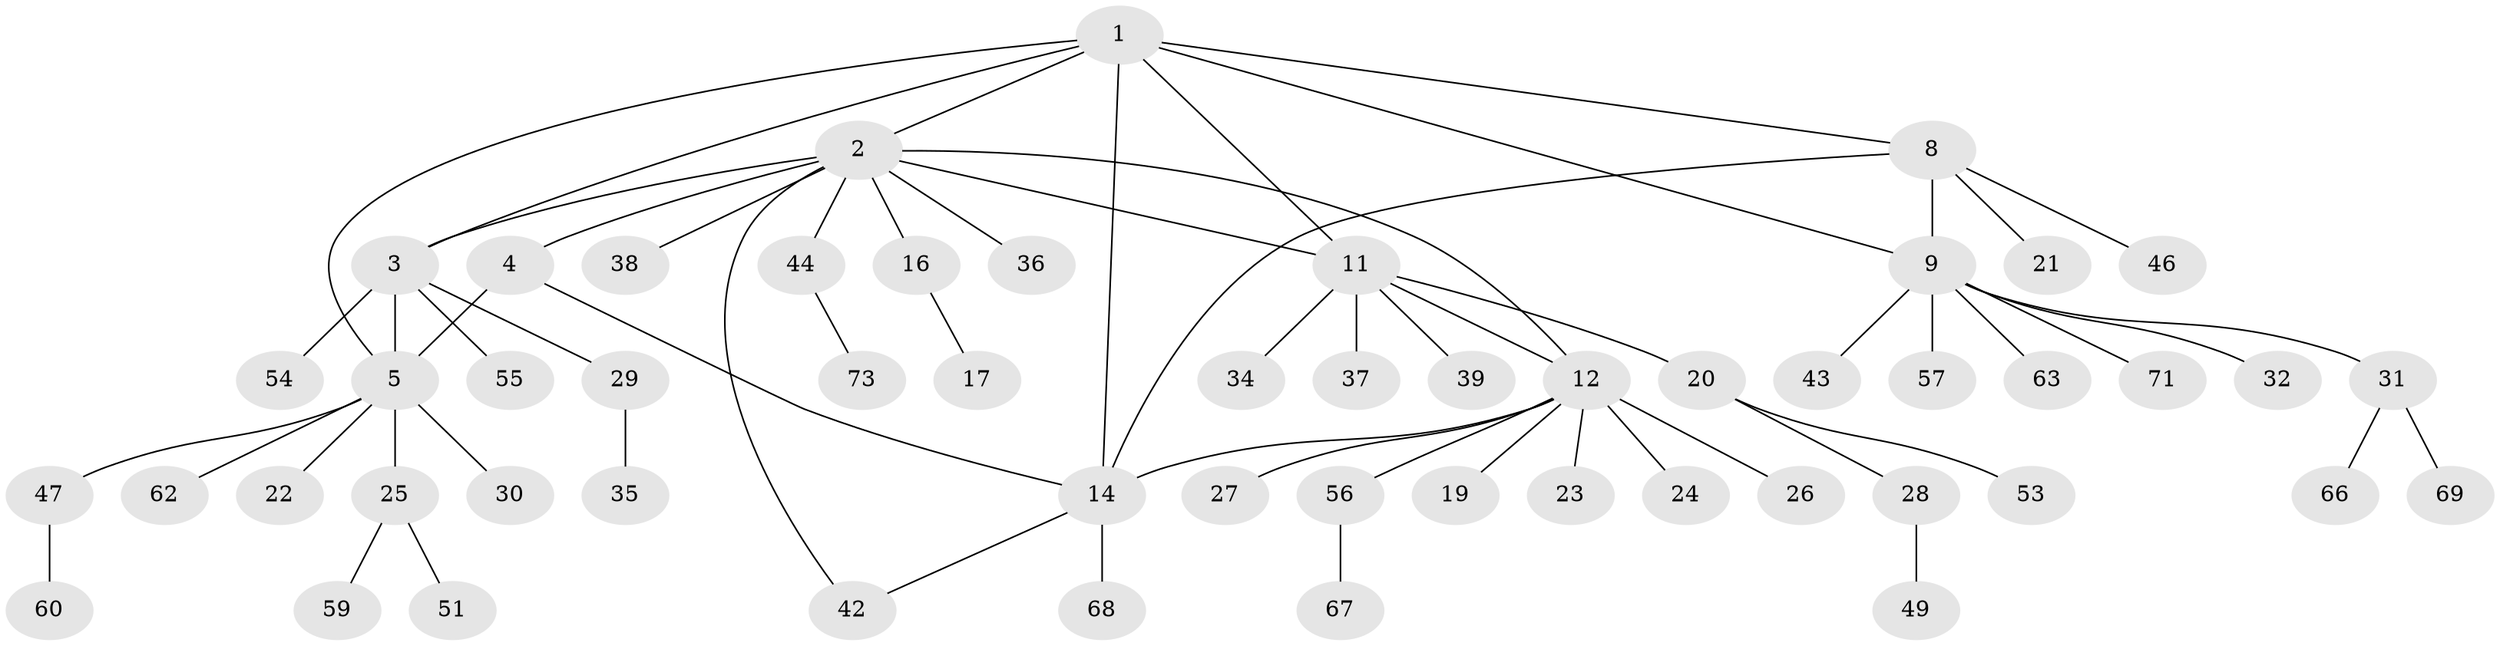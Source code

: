 // Generated by graph-tools (version 1.1) at 2025/52/02/27/25 19:52:17]
// undirected, 54 vertices, 63 edges
graph export_dot {
graph [start="1"]
  node [color=gray90,style=filled];
  1 [super="+7"];
  2 [super="+10"];
  3 [super="+18"];
  4;
  5 [super="+6"];
  8 [super="+41"];
  9 [super="+70"];
  11 [super="+50"];
  12 [super="+13"];
  14 [super="+15"];
  16 [super="+65"];
  17;
  19;
  20 [super="+52"];
  21;
  22 [super="+58"];
  23;
  24;
  25 [super="+72"];
  26;
  27;
  28;
  29 [super="+33"];
  30;
  31 [super="+40"];
  32 [super="+64"];
  34;
  35;
  36;
  37;
  38;
  39 [super="+48"];
  42;
  43;
  44 [super="+45"];
  46;
  47 [super="+61"];
  49;
  51;
  53;
  54;
  55;
  56;
  57;
  59;
  60;
  62;
  63;
  66;
  67;
  68;
  69;
  71;
  73;
  1 -- 2;
  1 -- 3;
  1 -- 5;
  1 -- 8;
  1 -- 9;
  1 -- 11;
  1 -- 14;
  2 -- 3;
  2 -- 16;
  2 -- 36;
  2 -- 38;
  2 -- 4;
  2 -- 42;
  2 -- 11;
  2 -- 12;
  2 -- 44;
  3 -- 29;
  3 -- 54;
  3 -- 55;
  3 -- 5;
  4 -- 5 [weight=2];
  4 -- 14;
  5 -- 30;
  5 -- 62;
  5 -- 22;
  5 -- 25;
  5 -- 47;
  8 -- 9;
  8 -- 14;
  8 -- 21;
  8 -- 46;
  9 -- 31;
  9 -- 32;
  9 -- 43;
  9 -- 57;
  9 -- 63;
  9 -- 71;
  11 -- 12;
  11 -- 20;
  11 -- 34;
  11 -- 37;
  11 -- 39;
  12 -- 14 [weight=2];
  12 -- 19;
  12 -- 23;
  12 -- 56;
  12 -- 24;
  12 -- 26;
  12 -- 27;
  14 -- 68;
  14 -- 42;
  16 -- 17;
  20 -- 28;
  20 -- 53;
  25 -- 51;
  25 -- 59;
  28 -- 49;
  29 -- 35;
  31 -- 66;
  31 -- 69;
  44 -- 73;
  47 -- 60;
  56 -- 67;
}

